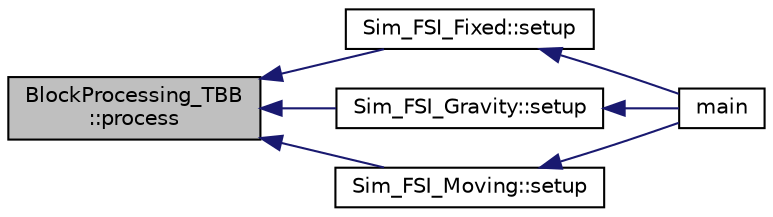 digraph "BlockProcessing_TBB::process"
{
  edge [fontname="Helvetica",fontsize="10",labelfontname="Helvetica",labelfontsize="10"];
  node [fontname="Helvetica",fontsize="10",shape=record];
  rankdir="LR";
  Node1 [label="BlockProcessing_TBB\l::process",height=0.2,width=0.4,color="black", fillcolor="grey75", style="filled", fontcolor="black"];
  Node1 -> Node2 [dir="back",color="midnightblue",fontsize="10",style="solid",fontname="Helvetica"];
  Node2 [label="Sim_FSI_Fixed::setup",height=0.2,width=0.4,color="black", fillcolor="white", style="filled",URL="$class_sim___f_s_i___fixed.html#a9da9f0d775b05a9a9c77003914af307c"];
  Node2 -> Node3 [dir="back",color="midnightblue",fontsize="10",style="solid",fontname="Helvetica"];
  Node3 [label="main",height=0.2,width=0.4,color="black", fillcolor="white", style="filled",URL="$main_8cpp.html#a217dbf8b442f20279ea00b898af96f52"];
  Node1 -> Node4 [dir="back",color="midnightblue",fontsize="10",style="solid",fontname="Helvetica"];
  Node4 [label="Sim_FSI_Gravity::setup",height=0.2,width=0.4,color="black", fillcolor="white", style="filled",URL="$class_sim___f_s_i___gravity.html#a953c04bca39f4c6ace76c307aa00b097"];
  Node4 -> Node3 [dir="back",color="midnightblue",fontsize="10",style="solid",fontname="Helvetica"];
  Node1 -> Node5 [dir="back",color="midnightblue",fontsize="10",style="solid",fontname="Helvetica"];
  Node5 [label="Sim_FSI_Moving::setup",height=0.2,width=0.4,color="black", fillcolor="white", style="filled",URL="$class_sim___f_s_i___moving.html#a0e8ff3c8d37dfa22c3d696c526a14ad8"];
  Node5 -> Node3 [dir="back",color="midnightblue",fontsize="10",style="solid",fontname="Helvetica"];
}
